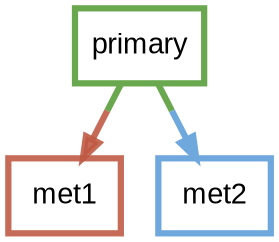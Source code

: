 digraph  {
dpi=600;size=3.5;
primary [color="#6aa84f", fillcolor=white, fontname=Arial, penwidth="3.0", shape=box];
met1 [color="#be5742e1", fillcolor=white, fontname=Arial, penwidth="3.0", shape=box];
met2 [color="#6fa8dc", fillcolor=white, fontname=Arial, penwidth="3.0", shape=box];
primary -> met1  [color="#6aa84f;0.5:#be5742e1", key=0, penwidth=3];
primary -> met2  [color="#6aa84f;0.5:#6fa8dc", key=0, penwidth=3];
}
